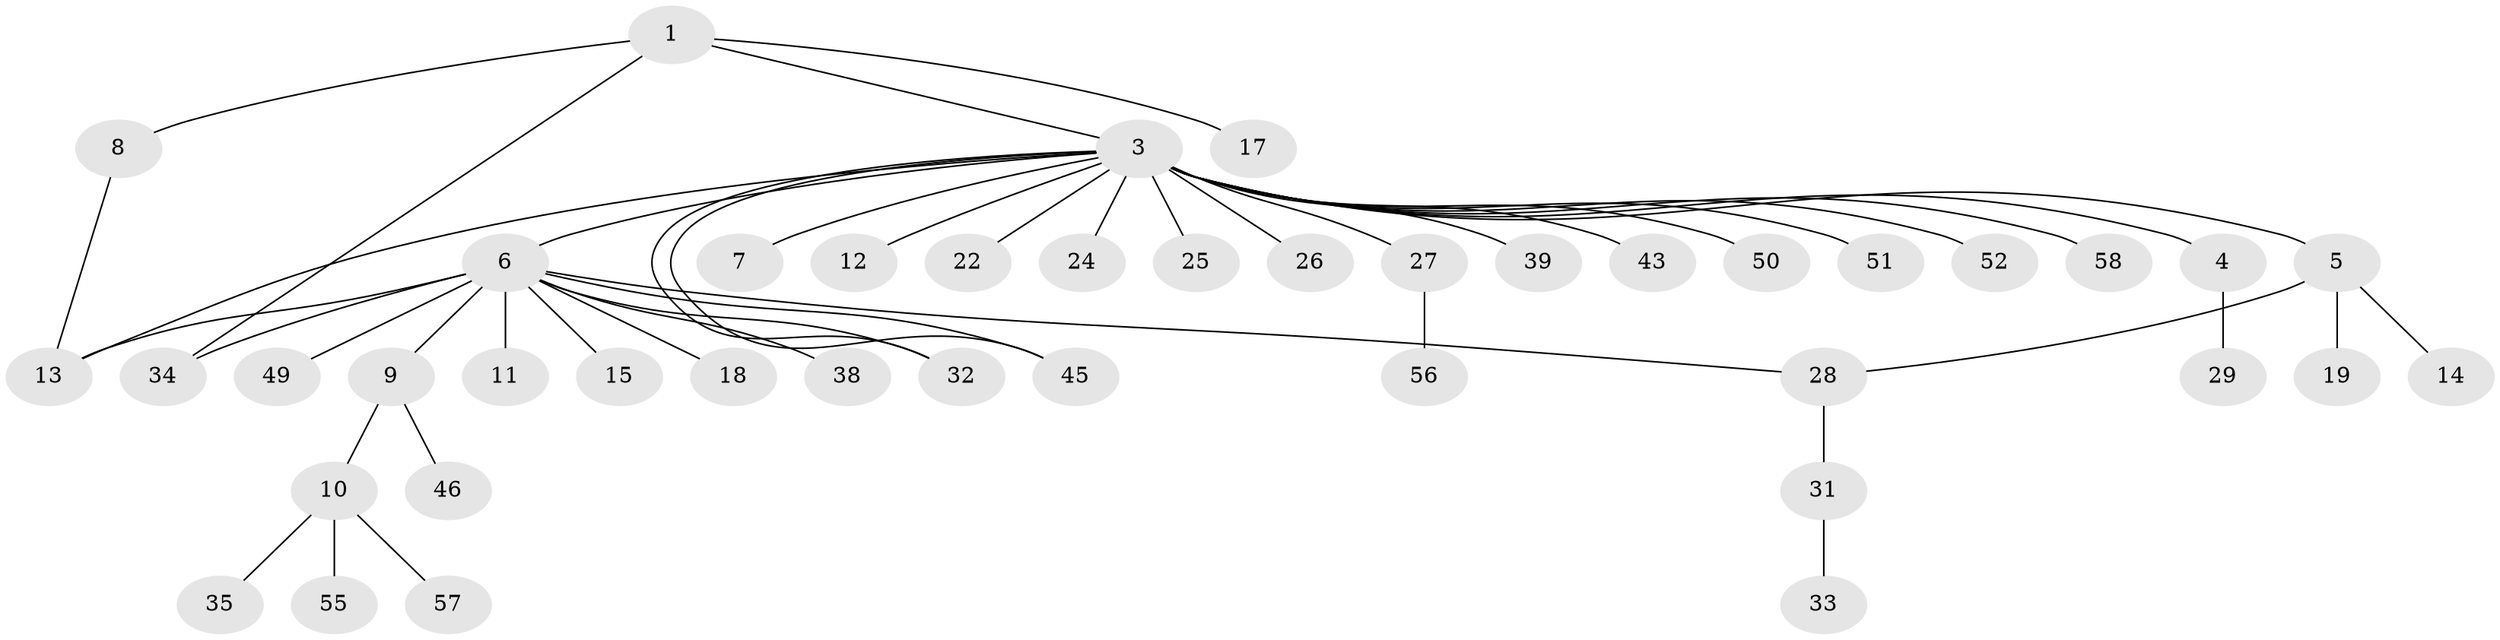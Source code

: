 // original degree distribution, {5: 0.034482758620689655, 1: 0.5862068965517241, 21: 0.017241379310344827, 3: 0.05172413793103448, 14: 0.017241379310344827, 2: 0.2413793103448276, 4: 0.05172413793103448}
// Generated by graph-tools (version 1.1) at 2025/41/03/06/25 10:41:49]
// undirected, 42 vertices, 47 edges
graph export_dot {
graph [start="1"]
  node [color=gray90,style=filled];
  1 [super="+2"];
  3 [super="+53"];
  4 [super="+48"];
  5 [super="+37"];
  6 [super="+47"];
  7 [super="+23"];
  8 [super="+16"];
  9 [super="+20"];
  10 [super="+21"];
  11;
  12;
  13 [super="+30"];
  14;
  15;
  17;
  18;
  19;
  22;
  24;
  25;
  26;
  27 [super="+41"];
  28 [super="+44"];
  29;
  31 [super="+42"];
  32 [super="+36"];
  33;
  34;
  35;
  38;
  39 [super="+40"];
  43;
  45;
  46;
  49 [super="+54"];
  50;
  51;
  52;
  55;
  56;
  57;
  58;
  1 -- 3;
  1 -- 8;
  1 -- 17;
  1 -- 34;
  3 -- 4;
  3 -- 5;
  3 -- 6 [weight=2];
  3 -- 7;
  3 -- 12;
  3 -- 13;
  3 -- 22;
  3 -- 24;
  3 -- 25;
  3 -- 26;
  3 -- 27;
  3 -- 39;
  3 -- 43;
  3 -- 45;
  3 -- 50;
  3 -- 51;
  3 -- 52;
  3 -- 58;
  3 -- 32;
  4 -- 29;
  5 -- 14;
  5 -- 19;
  5 -- 28;
  6 -- 9;
  6 -- 11;
  6 -- 13;
  6 -- 15;
  6 -- 18;
  6 -- 28;
  6 -- 32;
  6 -- 34;
  6 -- 38;
  6 -- 45;
  6 -- 49;
  8 -- 13;
  9 -- 10;
  9 -- 46;
  10 -- 35;
  10 -- 57;
  10 -- 55;
  27 -- 56;
  28 -- 31;
  31 -- 33;
}
